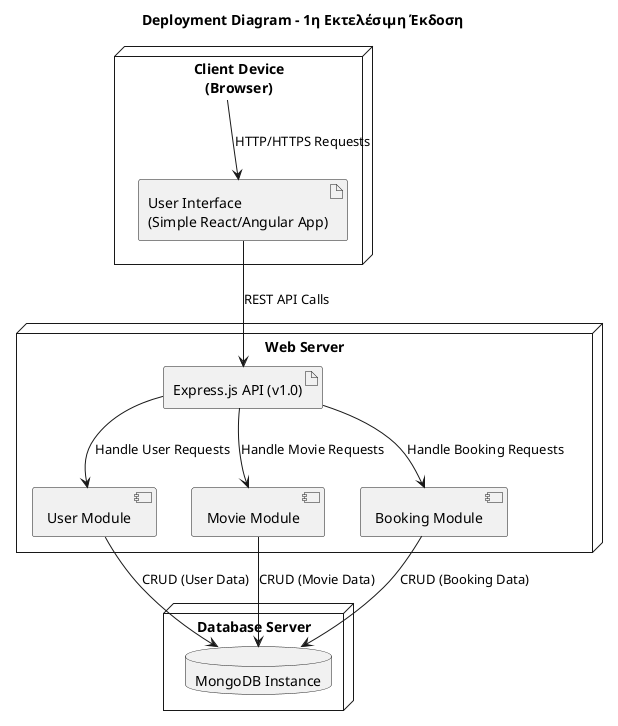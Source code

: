 @startuml
title Deployment Diagram - 1η Εκτελέσιμη Έκδοση

' Κόμβος για τη συσκευή του τελικού χρήστη (π.χ., browser)
node "Client Device\n(Browser)" as Client {
   artifact "User Interface\n(Simple React/Angular App)" as UI
}

' Κόμβος για τον web server που φιλοξενεί το API
node "Web Server" as WebServer {
   artifact "Express.js API (v1.0)" as API
   component "User Module" as UserMod
   component "Movie Module" as MovieMod
   component "Booking Module" as BookingMod
}

' Κόμβος για τη βάση δεδομένων
node "Database Server" as DB {
  database "MongoDB Instance" as MongoDB
}

' Σχέσεις και επικοινωνίες μεταξύ κόμβων
Client --> UI : HTTP/HTTPS Requests
UI --> API : REST API Calls

API --> UserMod : Handle User Requests
API --> MovieMod : Handle Movie Requests
API --> BookingMod : Handle Booking Requests

UserMod --> MongoDB : CRUD (User Data)
MovieMod --> MongoDB : CRUD (Movie Data)
BookingMod --> MongoDB : CRUD (Booking Data)

@enduml
